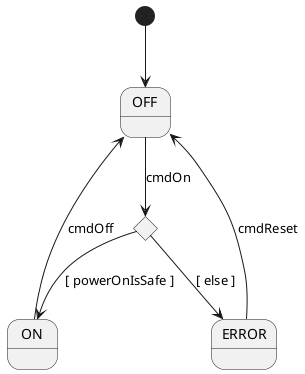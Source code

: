 @startuml

[*] --> OFF

state OFF
state ON
state ON_OR_ERROR <<choice>>
state ERROR

OFF --> ON_OR_ERROR : cmdOn
ON_OR_ERROR --> ON : [ powerOnIsSafe ]
ON_OR_ERROR --> ERROR : [ else ]
ON --> OFF : cmdOff
ERROR --> OFF : cmdReset

@enduml
